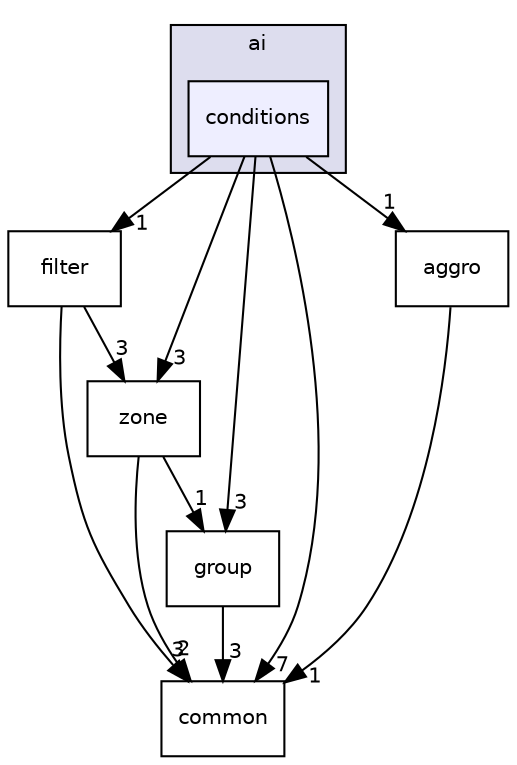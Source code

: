 digraph "/home/mgerhardy/dev/simpleai/src/ai/conditions" {
  compound=true
  node [ fontsize="10", fontname="Helvetica"];
  edge [ labelfontsize="10", labelfontname="Helvetica"];
  subgraph clusterdir_128a93aeeff33a8423f079f46929dbb3 {
    graph [ bgcolor="#ddddee", pencolor="black", label="ai" fontname="Helvetica", fontsize="10", URL="dir_128a93aeeff33a8423f079f46929dbb3.html"]
  dir_26279f5c56f5918cb81f4f13d1df92ff [shape=box, label="conditions", style="filled", fillcolor="#eeeeff", pencolor="black", URL="dir_26279f5c56f5918cb81f4f13d1df92ff.html"];
  }
  dir_17303d77940fd33d75c32f582a716539 [shape=box label="zone" URL="dir_17303d77940fd33d75c32f582a716539.html"];
  dir_a3d7b76a702f4c439e791d0fce4da492 [shape=box label="filter" URL="dir_a3d7b76a702f4c439e791d0fce4da492.html"];
  dir_4c8624fe756ae3c7de80e838bac4bfdf [shape=box label="common" URL="dir_4c8624fe756ae3c7de80e838bac4bfdf.html"];
  dir_f3bf27e5405642d24eac5df74628c4c5 [shape=box label="aggro" URL="dir_f3bf27e5405642d24eac5df74628c4c5.html"];
  dir_2a41c7ce768d54462991419c33b3b067 [shape=box label="group" URL="dir_2a41c7ce768d54462991419c33b3b067.html"];
  dir_17303d77940fd33d75c32f582a716539->dir_4c8624fe756ae3c7de80e838bac4bfdf [headlabel="2", labeldistance=1.5 headhref="dir_000013_000003.html"];
  dir_17303d77940fd33d75c32f582a716539->dir_2a41c7ce768d54462991419c33b3b067 [headlabel="1", labeldistance=1.5 headhref="dir_000013_000006.html"];
  dir_a3d7b76a702f4c439e791d0fce4da492->dir_17303d77940fd33d75c32f582a716539 [headlabel="3", labeldistance=1.5 headhref="dir_000004_000013.html"];
  dir_a3d7b76a702f4c439e791d0fce4da492->dir_4c8624fe756ae3c7de80e838bac4bfdf [headlabel="3", labeldistance=1.5 headhref="dir_000004_000003.html"];
  dir_26279f5c56f5918cb81f4f13d1df92ff->dir_17303d77940fd33d75c32f582a716539 [headlabel="3", labeldistance=1.5 headhref="dir_000005_000013.html"];
  dir_26279f5c56f5918cb81f4f13d1df92ff->dir_a3d7b76a702f4c439e791d0fce4da492 [headlabel="1", labeldistance=1.5 headhref="dir_000005_000004.html"];
  dir_26279f5c56f5918cb81f4f13d1df92ff->dir_4c8624fe756ae3c7de80e838bac4bfdf [headlabel="7", labeldistance=1.5 headhref="dir_000005_000003.html"];
  dir_26279f5c56f5918cb81f4f13d1df92ff->dir_f3bf27e5405642d24eac5df74628c4c5 [headlabel="1", labeldistance=1.5 headhref="dir_000005_000002.html"];
  dir_26279f5c56f5918cb81f4f13d1df92ff->dir_2a41c7ce768d54462991419c33b3b067 [headlabel="3", labeldistance=1.5 headhref="dir_000005_000006.html"];
  dir_f3bf27e5405642d24eac5df74628c4c5->dir_4c8624fe756ae3c7de80e838bac4bfdf [headlabel="1", labeldistance=1.5 headhref="dir_000002_000003.html"];
  dir_2a41c7ce768d54462991419c33b3b067->dir_4c8624fe756ae3c7de80e838bac4bfdf [headlabel="3", labeldistance=1.5 headhref="dir_000006_000003.html"];
}
